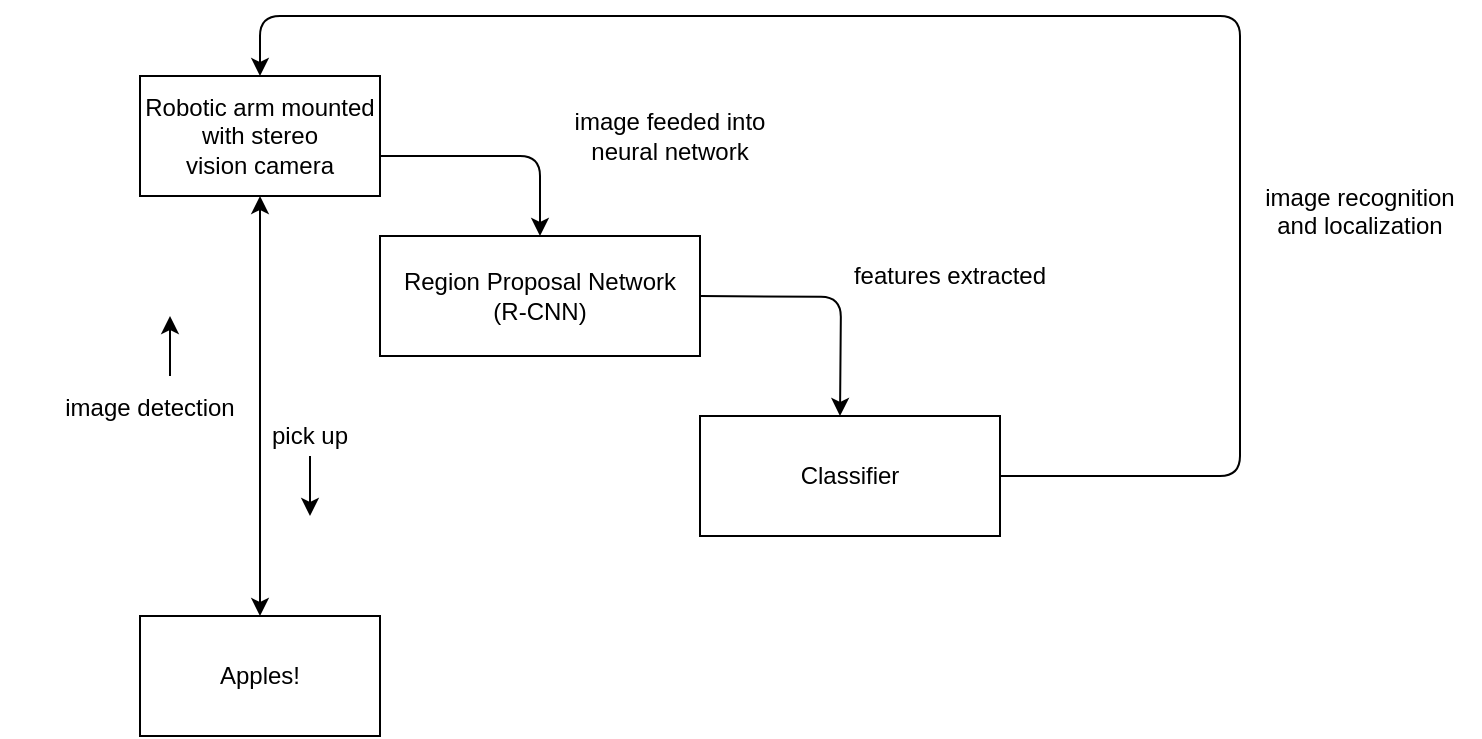 <mxfile version="12.3.9" type="device" pages="1"><diagram id="GK8on9ulD8eqzcnC6d91" name="Page-1"><mxGraphModel dx="1718" dy="479" grid="1" gridSize="10" guides="1" tooltips="1" connect="1" arrows="1" fold="1" page="1" pageScale="1" pageWidth="850" pageHeight="1100" math="0" shadow="0"><root><mxCell id="0"/><mxCell id="1" parent="0"/><mxCell id="SRi3MxCANOYTVVl1P9Qx-2" value="&lt;div&gt;Robotic arm mounted with stereo&lt;/div&gt;&lt;div&gt; vision camera&lt;/div&gt;" style="rounded=0;whiteSpace=wrap;html=1;" vertex="1" parent="1"><mxGeometry x="50" y="60" width="120" height="60" as="geometry"/></mxCell><mxCell id="SRi3MxCANOYTVVl1P9Qx-3" value="" style="endArrow=classic;html=1;edgeStyle=orthogonalEdgeStyle;entryX=0.5;entryY=0;entryDx=0;entryDy=0;" edge="1" parent="1" target="SRi3MxCANOYTVVl1P9Qx-4"><mxGeometry width="50" height="50" relative="1" as="geometry"><mxPoint x="170" y="100" as="sourcePoint"/><mxPoint x="240" y="160" as="targetPoint"/><Array as="points"><mxPoint x="250" y="100"/></Array></mxGeometry></mxCell><mxCell id="SRi3MxCANOYTVVl1P9Qx-4" value="&lt;div&gt;Region Proposal Network&lt;/div&gt;&lt;div&gt;(R-CNN)&lt;br&gt;&lt;/div&gt;" style="rounded=0;whiteSpace=wrap;html=1;" vertex="1" parent="1"><mxGeometry x="170" y="140" width="160" height="60" as="geometry"/></mxCell><mxCell id="SRi3MxCANOYTVVl1P9Qx-5" value="image feeded into neural network" style="text;html=1;strokeColor=none;fillColor=none;align=center;verticalAlign=middle;whiteSpace=wrap;rounded=0;" vertex="1" parent="1"><mxGeometry x="260" y="80" width="110" height="20" as="geometry"/></mxCell><mxCell id="SRi3MxCANOYTVVl1P9Qx-11" value="&lt;div&gt;Classifier&lt;/div&gt;" style="rounded=0;whiteSpace=wrap;html=1;" vertex="1" parent="1"><mxGeometry x="330" y="230" width="150" height="60" as="geometry"/></mxCell><mxCell id="SRi3MxCANOYTVVl1P9Qx-12" value="" style="endArrow=classic;html=1;edgeStyle=orthogonalEdgeStyle;" edge="1" parent="1"><mxGeometry width="50" height="50" relative="1" as="geometry"><mxPoint x="330" y="170" as="sourcePoint"/><mxPoint x="400" y="230" as="targetPoint"/></mxGeometry></mxCell><mxCell id="SRi3MxCANOYTVVl1P9Qx-17" value="features extracted" style="text;html=1;strokeColor=none;fillColor=none;align=center;verticalAlign=middle;whiteSpace=wrap;rounded=0;" vertex="1" parent="1"><mxGeometry x="400" y="150" width="110" height="20" as="geometry"/></mxCell><mxCell id="SRi3MxCANOYTVVl1P9Qx-18" value="Apples!" style="rounded=0;whiteSpace=wrap;html=1;" vertex="1" parent="1"><mxGeometry x="50" y="330" width="120" height="60" as="geometry"/></mxCell><mxCell id="SRi3MxCANOYTVVl1P9Qx-19" value="" style="endArrow=classic;startArrow=classic;html=1;entryX=0.5;entryY=1;entryDx=0;entryDy=0;" edge="1" parent="1" source="SRi3MxCANOYTVVl1P9Qx-18" target="SRi3MxCANOYTVVl1P9Qx-2"><mxGeometry width="50" height="50" relative="1" as="geometry"><mxPoint x="50" y="460" as="sourcePoint"/><mxPoint x="100" y="410" as="targetPoint"/></mxGeometry></mxCell><mxCell id="SRi3MxCANOYTVVl1P9Qx-26" style="edgeStyle=orthogonalEdgeStyle;rounded=0;orthogonalLoop=1;jettySize=auto;html=1;" edge="1" parent="1"><mxGeometry relative="1" as="geometry"><mxPoint x="65" y="180" as="targetPoint"/><mxPoint x="65" y="210" as="sourcePoint"/></mxGeometry></mxCell><mxCell id="SRi3MxCANOYTVVl1P9Qx-20" value="&lt;div&gt;image detection&lt;/div&gt;&lt;div&gt;&lt;br&gt;&lt;/div&gt;&lt;div&gt;&lt;br&gt;&lt;/div&gt;" style="text;html=1;strokeColor=none;fillColor=none;align=center;verticalAlign=middle;whiteSpace=wrap;rounded=0;" vertex="1" parent="1"><mxGeometry x="-20" y="230" width="150" height="20" as="geometry"/></mxCell><mxCell id="SRi3MxCANOYTVVl1P9Qx-27" value="pick up" style="text;html=1;strokeColor=none;fillColor=none;align=center;verticalAlign=middle;whiteSpace=wrap;rounded=0;" vertex="1" parent="1"><mxGeometry x="110" y="230" width="50" height="20" as="geometry"/></mxCell><mxCell id="SRi3MxCANOYTVVl1P9Qx-28" value="" style="endArrow=classic;html=1;exitX=0.5;exitY=1;exitDx=0;exitDy=0;" edge="1" parent="1" source="SRi3MxCANOYTVVl1P9Qx-27"><mxGeometry width="50" height="50" relative="1" as="geometry"><mxPoint x="130" y="247.5" as="sourcePoint"/><mxPoint x="135" y="280" as="targetPoint"/></mxGeometry></mxCell><mxCell id="SRi3MxCANOYTVVl1P9Qx-33" value="" style="endArrow=classic;html=1;exitX=1;exitY=0.5;exitDx=0;exitDy=0;entryX=0.5;entryY=0;entryDx=0;entryDy=0;edgeStyle=orthogonalEdgeStyle;" edge="1" parent="1" source="SRi3MxCANOYTVVl1P9Qx-11" target="SRi3MxCANOYTVVl1P9Qx-2"><mxGeometry width="50" height="50" relative="1" as="geometry"><mxPoint x="-20" y="460" as="sourcePoint"/><mxPoint x="30" y="410" as="targetPoint"/><Array as="points"><mxPoint x="600" y="260"/><mxPoint x="600" y="30"/><mxPoint x="110" y="30"/></Array></mxGeometry></mxCell><mxCell id="SRi3MxCANOYTVVl1P9Qx-34" value="&lt;div&gt;image recognition and localization&lt;/div&gt;&lt;div&gt;&lt;br&gt;&lt;/div&gt;" style="text;html=1;strokeColor=none;fillColor=none;align=center;verticalAlign=middle;whiteSpace=wrap;rounded=0;" vertex="1" parent="1"><mxGeometry x="600" y="100" width="120" height="70" as="geometry"/></mxCell></root></mxGraphModel></diagram></mxfile>